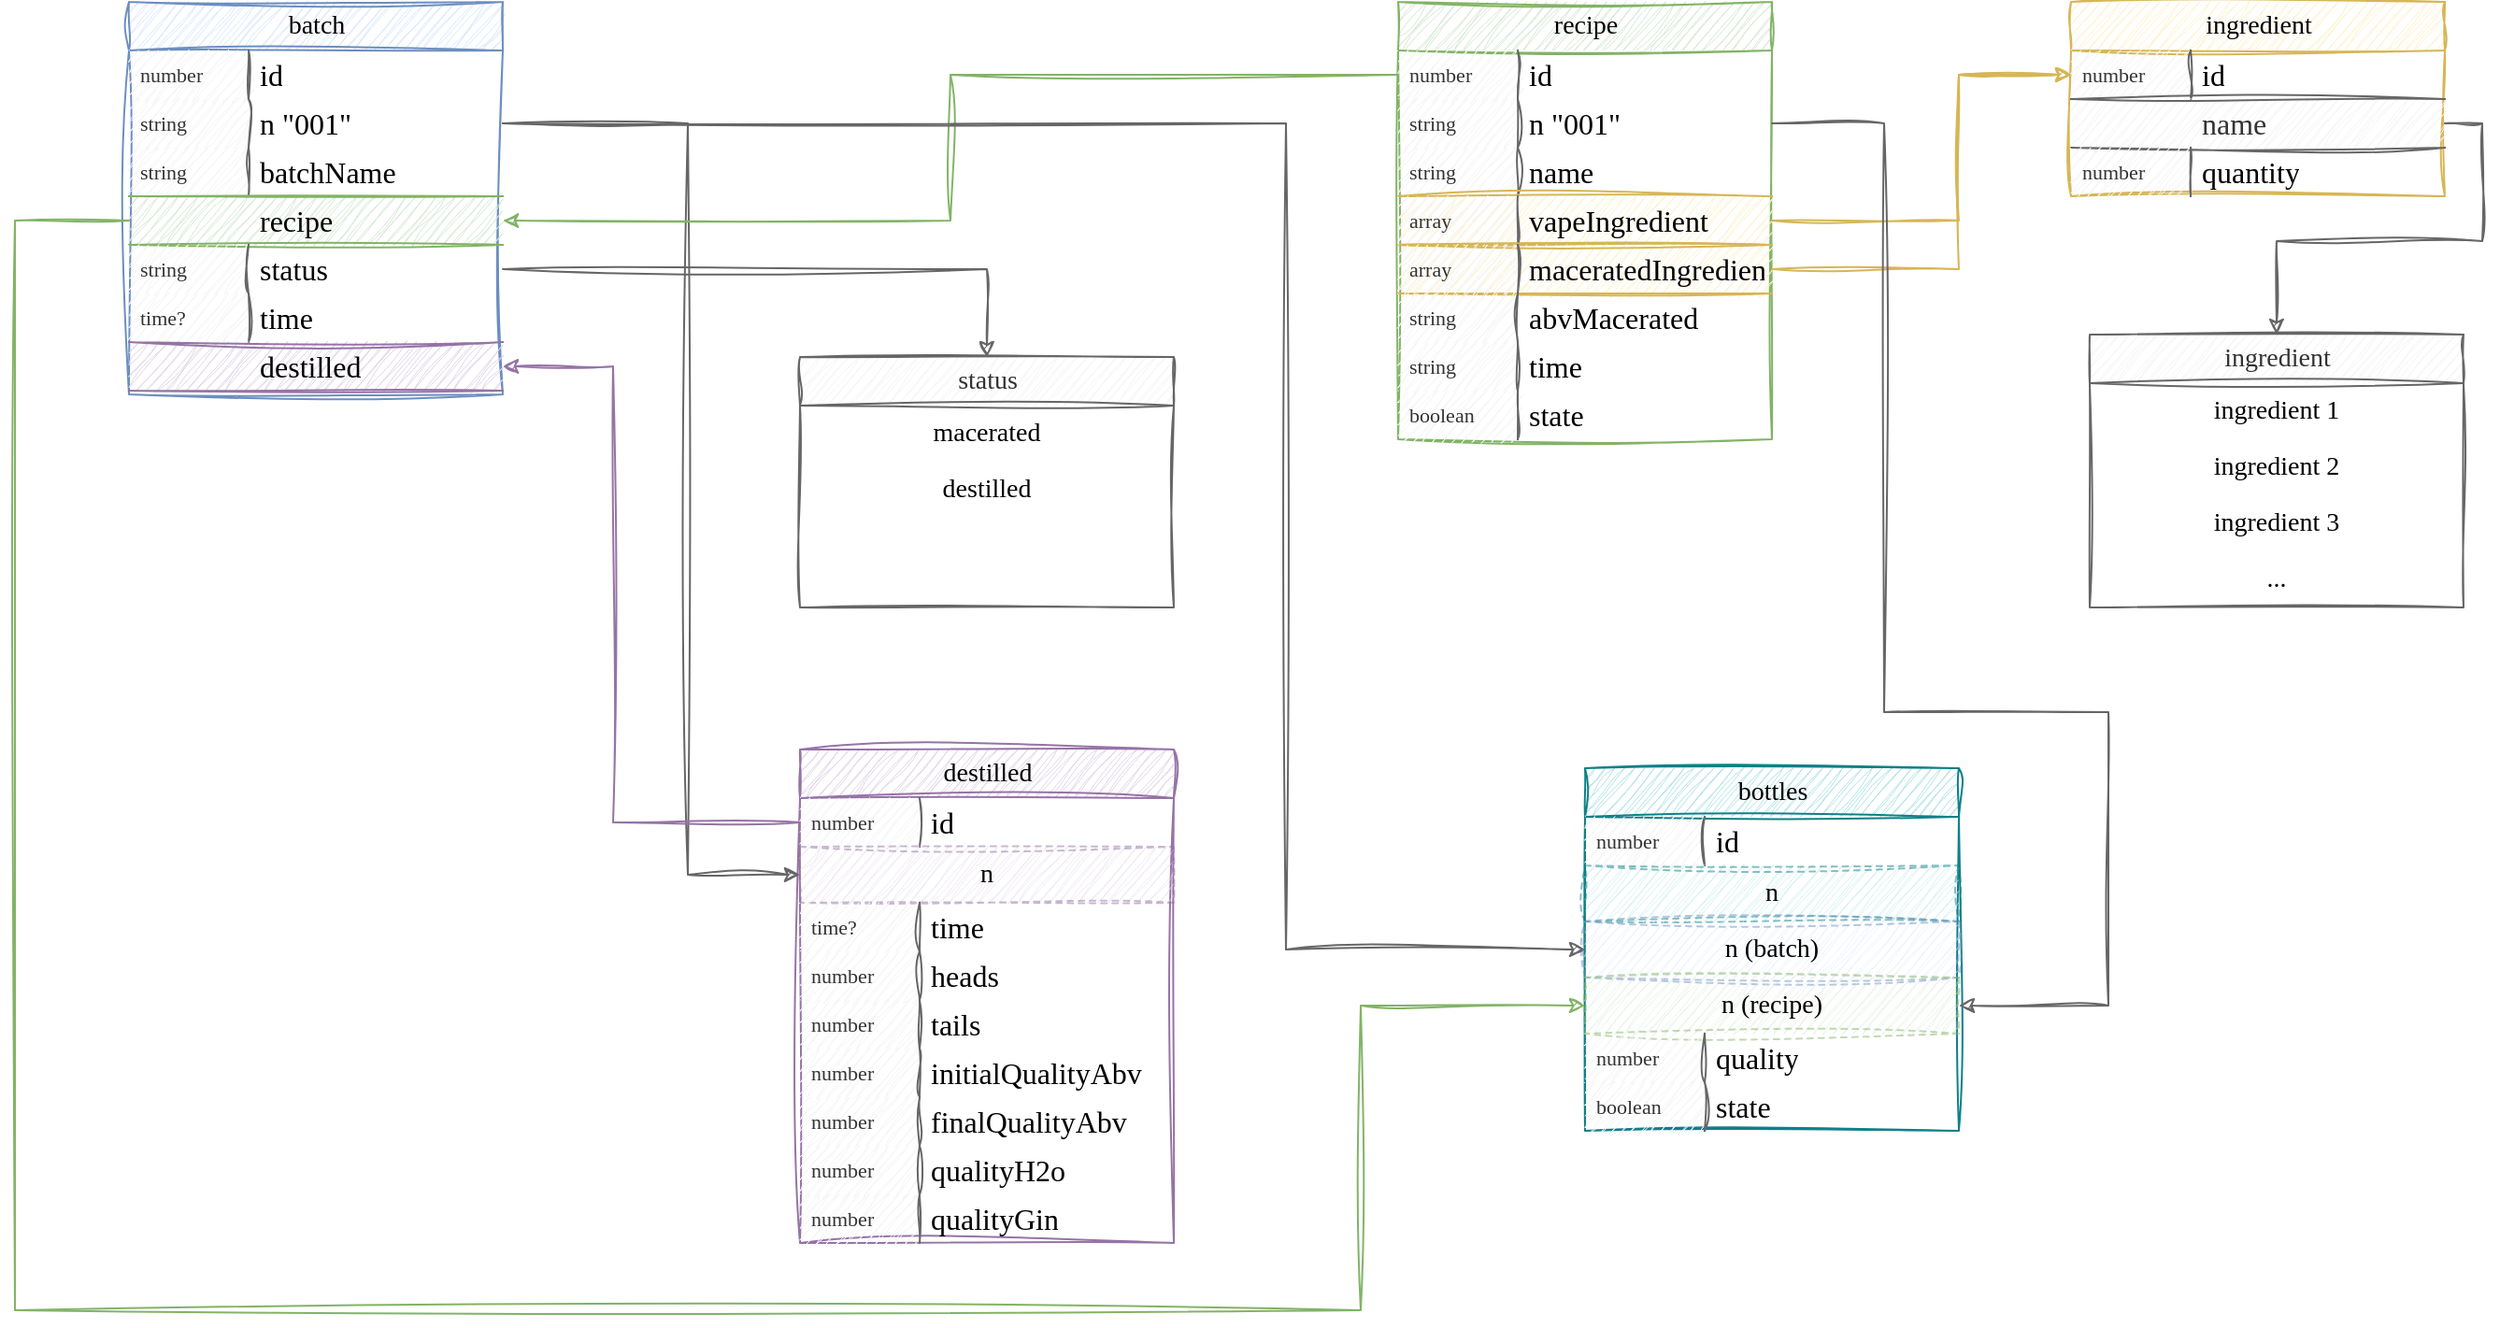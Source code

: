<mxfile version="26.0.16">
  <diagram id="C5RBs43oDa-KdzZeNtuy" name="Page-1">
    <mxGraphModel dx="860" dy="984" grid="1" gridSize="10" guides="1" tooltips="1" connect="1" arrows="1" fold="1" page="1" pageScale="1" pageWidth="827" pageHeight="1169" math="0" shadow="0">
      <root>
        <mxCell id="WIyWlLk6GJQsqaUBKTNV-0" />
        <mxCell id="WIyWlLk6GJQsqaUBKTNV-1" parent="WIyWlLk6GJQsqaUBKTNV-0" />
        <mxCell id="R3dYhYXS_AhfEF4NZ4IX-59" value="&lt;font face=&quot;Verdana&quot;&gt;batch&lt;/font&gt;" style="swimlane;html=1;fontStyle=0;childLayout=stackLayout;horizontal=1;startSize=26;fillColor=#dae8fc;horizontalStack=0;resizeParent=1;resizeLast=0;collapsible=1;marginBottom=0;swimlaneFillColor=#ffffff;align=center;rounded=0;shadow=0;comic=0;labelBackgroundColor=none;strokeWidth=1;fontFamily=Verdana;fontSize=14;strokeColor=#6c8ebf;sketch=1;curveFitting=1;jiggle=2;" vertex="1" parent="WIyWlLk6GJQsqaUBKTNV-1">
          <mxGeometry x="1041" y="160" width="200" height="210" as="geometry">
            <mxRectangle x="1230" y="328" width="80" height="30" as="alternateBounds" />
          </mxGeometry>
        </mxCell>
        <mxCell id="R3dYhYXS_AhfEF4NZ4IX-60" value="id" style="shape=partialRectangle;top=0;left=0;right=0;bottom=0;html=1;align=left;verticalAlign=middle;spacingLeft=68;spacingRight=4;whiteSpace=wrap;overflow=hidden;rotatable=0;points=[[0,0.5],[1,0.5]];portConstraint=eastwest;dropTarget=0;sketch=1;curveFitting=1;jiggle=2;fontSize=16;fontFamily=Verdana;fillColor=none;" vertex="1" parent="R3dYhYXS_AhfEF4NZ4IX-59">
          <mxGeometry y="26" width="200" height="26" as="geometry" />
        </mxCell>
        <mxCell id="R3dYhYXS_AhfEF4NZ4IX-61" value="number" style="shape=partialRectangle;top=0;left=0;bottom=0;html=1;fillColor=#f5f5f5;align=left;verticalAlign=middle;spacingLeft=4;spacingRight=4;whiteSpace=wrap;overflow=hidden;rotatable=0;points=[];portConstraint=eastwest;part=1;fontSize=11;sketch=1;curveFitting=1;jiggle=2;fontFamily=Verdana;fontColor=#333333;strokeColor=#666666;" vertex="1" connectable="0" parent="R3dYhYXS_AhfEF4NZ4IX-60">
          <mxGeometry width="64" height="26" as="geometry" />
        </mxCell>
        <mxCell id="R3dYhYXS_AhfEF4NZ4IX-87" value="n &quot;001&quot;" style="shape=partialRectangle;top=0;left=0;right=0;bottom=0;html=1;align=left;verticalAlign=middle;spacingLeft=68;spacingRight=4;whiteSpace=wrap;overflow=hidden;rotatable=0;points=[[0,0.5],[1,0.5]];portConstraint=eastwest;dropTarget=0;sketch=1;curveFitting=1;jiggle=2;fontSize=16;fontFamily=Verdana;fillColor=none;" vertex="1" parent="R3dYhYXS_AhfEF4NZ4IX-59">
          <mxGeometry y="52" width="200" height="26" as="geometry" />
        </mxCell>
        <mxCell id="R3dYhYXS_AhfEF4NZ4IX-88" value="string" style="shape=partialRectangle;top=0;left=0;bottom=0;html=1;fillColor=#f5f5f5;align=left;verticalAlign=middle;spacingLeft=4;spacingRight=4;whiteSpace=wrap;overflow=hidden;rotatable=0;points=[];portConstraint=eastwest;part=1;fontSize=11;sketch=1;curveFitting=1;jiggle=2;fontFamily=Verdana;fontColor=#333333;strokeColor=#666666;" vertex="1" connectable="0" parent="R3dYhYXS_AhfEF4NZ4IX-87">
          <mxGeometry width="64" height="26" as="geometry" />
        </mxCell>
        <mxCell id="R3dYhYXS_AhfEF4NZ4IX-104" value="batchName" style="shape=partialRectangle;top=0;left=0;right=0;bottom=0;html=1;align=left;verticalAlign=middle;spacingLeft=68;spacingRight=4;whiteSpace=wrap;overflow=hidden;rotatable=0;points=[[0,0.5],[1,0.5]];portConstraint=eastwest;dropTarget=0;sketch=1;curveFitting=1;jiggle=2;fontSize=16;fontFamily=Verdana;fillColor=none;" vertex="1" parent="R3dYhYXS_AhfEF4NZ4IX-59">
          <mxGeometry y="78" width="200" height="26" as="geometry" />
        </mxCell>
        <mxCell id="R3dYhYXS_AhfEF4NZ4IX-105" value="string" style="shape=partialRectangle;top=0;left=0;bottom=0;html=1;fillColor=#f5f5f5;align=left;verticalAlign=middle;spacingLeft=4;spacingRight=4;whiteSpace=wrap;overflow=hidden;rotatable=0;points=[];portConstraint=eastwest;part=1;fontSize=11;sketch=1;curveFitting=1;jiggle=2;fontFamily=Verdana;fontColor=#333333;strokeColor=#666666;" vertex="1" connectable="0" parent="R3dYhYXS_AhfEF4NZ4IX-104">
          <mxGeometry width="64" height="26" as="geometry" />
        </mxCell>
        <mxCell id="R3dYhYXS_AhfEF4NZ4IX-173" value="recipe" style="shape=partialRectangle;top=1;left=0;right=0;bottom=1;html=1;align=left;verticalAlign=middle;spacingLeft=68;spacingRight=4;whiteSpace=wrap;overflow=hidden;rotatable=0;points=[[0,0.5],[1,0.5]];portConstraint=eastwest;dropTarget=0;sketch=1;curveFitting=1;jiggle=2;fontSize=16;fontFamily=Verdana;fillColor=#d5e8d4;strokeColor=#82b366;strokeWidth=1;" vertex="1" parent="R3dYhYXS_AhfEF4NZ4IX-59">
          <mxGeometry y="104" width="200" height="26" as="geometry" />
        </mxCell>
        <mxCell id="R3dYhYXS_AhfEF4NZ4IX-100" value="status" style="shape=partialRectangle;top=0;left=0;right=0;bottom=0;html=1;align=left;verticalAlign=middle;spacingLeft=68;spacingRight=4;whiteSpace=wrap;overflow=hidden;rotatable=0;points=[[0,0.5],[1,0.5]];portConstraint=eastwest;dropTarget=0;sketch=1;curveFitting=1;jiggle=2;fontSize=16;fontFamily=Verdana;fillColor=none;" vertex="1" parent="R3dYhYXS_AhfEF4NZ4IX-59">
          <mxGeometry y="130" width="200" height="26" as="geometry" />
        </mxCell>
        <mxCell id="R3dYhYXS_AhfEF4NZ4IX-101" value="string" style="shape=partialRectangle;top=0;left=0;bottom=0;html=1;fillColor=#f5f5f5;align=left;verticalAlign=middle;spacingLeft=4;spacingRight=4;whiteSpace=wrap;overflow=hidden;rotatable=0;points=[];portConstraint=eastwest;part=1;fontSize=11;sketch=1;curveFitting=1;jiggle=2;fontFamily=Verdana;fontColor=#333333;strokeColor=#666666;" vertex="1" connectable="0" parent="R3dYhYXS_AhfEF4NZ4IX-100">
          <mxGeometry width="64" height="26" as="geometry" />
        </mxCell>
        <mxCell id="R3dYhYXS_AhfEF4NZ4IX-102" value="time" style="shape=partialRectangle;top=0;left=0;right=0;bottom=0;html=1;align=left;verticalAlign=middle;spacingLeft=68;spacingRight=4;whiteSpace=wrap;overflow=hidden;rotatable=0;points=[[0,0.5],[1,0.5]];portConstraint=eastwest;dropTarget=0;sketch=1;curveFitting=1;jiggle=2;fontSize=16;fontFamily=Verdana;fillColor=none;" vertex="1" parent="R3dYhYXS_AhfEF4NZ4IX-59">
          <mxGeometry y="156" width="200" height="26" as="geometry" />
        </mxCell>
        <mxCell id="R3dYhYXS_AhfEF4NZ4IX-103" value="time?" style="shape=partialRectangle;top=0;left=0;bottom=0;html=1;fillColor=#f5f5f5;align=left;verticalAlign=middle;spacingLeft=4;spacingRight=4;whiteSpace=wrap;overflow=hidden;rotatable=0;points=[];portConstraint=eastwest;part=1;fontSize=11;sketch=1;curveFitting=1;jiggle=2;fontFamily=Verdana;fontColor=#333333;strokeColor=#666666;" vertex="1" connectable="0" parent="R3dYhYXS_AhfEF4NZ4IX-102">
          <mxGeometry width="64" height="26" as="geometry" />
        </mxCell>
        <mxCell id="R3dYhYXS_AhfEF4NZ4IX-175" value="destilled" style="shape=partialRectangle;top=1;left=0;right=0;bottom=1;html=1;align=left;verticalAlign=middle;spacingLeft=68;spacingRight=4;whiteSpace=wrap;overflow=hidden;rotatable=0;points=[[0,0.5],[1,0.5]];portConstraint=eastwest;dropTarget=0;sketch=1;curveFitting=1;jiggle=2;fontSize=16;fontFamily=Verdana;fillColor=#e1d5e7;strokeColor=#9673a6;strokeWidth=1;" vertex="1" parent="R3dYhYXS_AhfEF4NZ4IX-59">
          <mxGeometry y="182" width="200" height="26" as="geometry" />
        </mxCell>
        <mxCell id="R3dYhYXS_AhfEF4NZ4IX-93" value="&lt;font face=&quot;Verdana&quot;&gt;recipe&lt;/font&gt;" style="swimlane;html=1;fontStyle=0;childLayout=stackLayout;horizontal=1;startSize=26;fillColor=#d5e8d4;horizontalStack=0;resizeParent=1;resizeLast=0;collapsible=1;marginBottom=0;swimlaneFillColor=#ffffff;align=center;rounded=0;shadow=0;comic=0;labelBackgroundColor=none;strokeWidth=1;fontFamily=Verdana;fontSize=14;strokeColor=#82b366;sketch=1;curveFitting=1;jiggle=2;" vertex="1" parent="WIyWlLk6GJQsqaUBKTNV-1">
          <mxGeometry x="1720" y="160" width="200" height="234" as="geometry">
            <mxRectangle x="1230" y="328" width="80" height="30" as="alternateBounds" />
          </mxGeometry>
        </mxCell>
        <mxCell id="R3dYhYXS_AhfEF4NZ4IX-94" value="id" style="shape=partialRectangle;top=0;left=0;right=0;bottom=0;html=1;align=left;verticalAlign=middle;spacingLeft=68;spacingRight=4;whiteSpace=wrap;overflow=hidden;rotatable=0;points=[[0,0.5],[1,0.5]];portConstraint=eastwest;dropTarget=0;sketch=1;curveFitting=1;jiggle=2;fontSize=16;fontFamily=Verdana;fillColor=none;" vertex="1" parent="R3dYhYXS_AhfEF4NZ4IX-93">
          <mxGeometry y="26" width="200" height="26" as="geometry" />
        </mxCell>
        <mxCell id="R3dYhYXS_AhfEF4NZ4IX-95" value="number" style="shape=partialRectangle;top=0;left=0;bottom=0;html=1;fillColor=#f5f5f5;align=left;verticalAlign=middle;spacingLeft=4;spacingRight=4;whiteSpace=wrap;overflow=hidden;rotatable=0;points=[];portConstraint=eastwest;part=1;fontSize=11;sketch=1;curveFitting=1;jiggle=2;fontFamily=Verdana;fontColor=#333333;strokeColor=#666666;" vertex="1" connectable="0" parent="R3dYhYXS_AhfEF4NZ4IX-94">
          <mxGeometry width="64" height="26" as="geometry" />
        </mxCell>
        <mxCell id="R3dYhYXS_AhfEF4NZ4IX-154" value="n &quot;001&quot;" style="shape=partialRectangle;top=0;left=0;right=0;bottom=0;html=1;align=left;verticalAlign=middle;spacingLeft=68;spacingRight=4;whiteSpace=wrap;overflow=hidden;rotatable=0;points=[[0,0.5],[1,0.5]];portConstraint=eastwest;dropTarget=0;sketch=1;curveFitting=1;jiggle=2;fontSize=16;fontFamily=Verdana;fillColor=none;" vertex="1" parent="R3dYhYXS_AhfEF4NZ4IX-93">
          <mxGeometry y="52" width="200" height="26" as="geometry" />
        </mxCell>
        <mxCell id="R3dYhYXS_AhfEF4NZ4IX-155" value="string" style="shape=partialRectangle;top=0;left=0;bottom=0;html=1;fillColor=#f5f5f5;align=left;verticalAlign=middle;spacingLeft=4;spacingRight=4;whiteSpace=wrap;overflow=hidden;rotatable=0;points=[];portConstraint=eastwest;part=1;fontSize=11;sketch=1;curveFitting=1;jiggle=2;fontFamily=Verdana;fontColor=#333333;strokeColor=#666666;" vertex="1" connectable="0" parent="R3dYhYXS_AhfEF4NZ4IX-154">
          <mxGeometry width="64" height="26" as="geometry" />
        </mxCell>
        <mxCell id="R3dYhYXS_AhfEF4NZ4IX-112" value="name" style="shape=partialRectangle;top=0;left=0;right=0;bottom=0;html=1;align=left;verticalAlign=middle;spacingLeft=68;spacingRight=4;whiteSpace=wrap;overflow=hidden;rotatable=0;points=[[0,0.5],[1,0.5]];portConstraint=eastwest;dropTarget=0;sketch=1;curveFitting=1;jiggle=2;fontSize=16;fontFamily=Verdana;fillColor=none;" vertex="1" parent="R3dYhYXS_AhfEF4NZ4IX-93">
          <mxGeometry y="78" width="200" height="26" as="geometry" />
        </mxCell>
        <mxCell id="R3dYhYXS_AhfEF4NZ4IX-113" value="string" style="shape=partialRectangle;top=0;left=0;bottom=0;html=1;fillColor=#f5f5f5;align=left;verticalAlign=middle;spacingLeft=4;spacingRight=4;whiteSpace=wrap;overflow=hidden;rotatable=0;points=[];portConstraint=eastwest;part=1;fontSize=11;sketch=1;curveFitting=1;jiggle=2;fontFamily=Verdana;fontColor=#333333;strokeColor=#666666;" vertex="1" connectable="0" parent="R3dYhYXS_AhfEF4NZ4IX-112">
          <mxGeometry width="64" height="26" as="geometry" />
        </mxCell>
        <mxCell id="R3dYhYXS_AhfEF4NZ4IX-114" value="vapeIngredient" style="shape=partialRectangle;top=1;left=0;right=0;bottom=1;html=1;align=left;verticalAlign=middle;spacingLeft=68;spacingRight=4;whiteSpace=wrap;overflow=hidden;rotatable=0;points=[[0,0.5],[1,0.5]];portConstraint=eastwest;dropTarget=0;sketch=1;curveFitting=1;jiggle=2;fontSize=16;fontFamily=Verdana;fillColor=#fff2cc;strokeColor=#d6b656;" vertex="1" parent="R3dYhYXS_AhfEF4NZ4IX-93">
          <mxGeometry y="104" width="200" height="26" as="geometry" />
        </mxCell>
        <mxCell id="R3dYhYXS_AhfEF4NZ4IX-115" value="array" style="shape=partialRectangle;top=0;left=0;bottom=0;html=1;fillColor=#f5f5f5;align=left;verticalAlign=middle;spacingLeft=4;spacingRight=4;whiteSpace=wrap;overflow=hidden;rotatable=0;points=[];portConstraint=eastwest;part=1;fontSize=11;sketch=1;curveFitting=1;jiggle=2;fontFamily=Verdana;fontColor=#333333;strokeColor=#666666;" vertex="1" connectable="0" parent="R3dYhYXS_AhfEF4NZ4IX-114">
          <mxGeometry width="64" height="26" as="geometry" />
        </mxCell>
        <mxCell id="R3dYhYXS_AhfEF4NZ4IX-119" value="maceratedIngredient" style="shape=partialRectangle;top=1;left=0;right=0;bottom=1;html=1;align=left;verticalAlign=middle;spacingLeft=68;spacingRight=4;whiteSpace=wrap;overflow=hidden;rotatable=0;points=[[0,0.5],[1,0.5]];portConstraint=eastwest;dropTarget=0;sketch=1;curveFitting=1;jiggle=2;fontSize=16;fontFamily=Verdana;fillColor=#fff2cc;strokeColor=#d6b656;" vertex="1" parent="R3dYhYXS_AhfEF4NZ4IX-93">
          <mxGeometry y="130" width="200" height="26" as="geometry" />
        </mxCell>
        <mxCell id="R3dYhYXS_AhfEF4NZ4IX-120" value="array" style="shape=partialRectangle;top=0;left=0;bottom=0;html=1;fillColor=#f5f5f5;align=left;verticalAlign=middle;spacingLeft=4;spacingRight=4;whiteSpace=wrap;overflow=hidden;rotatable=0;points=[];portConstraint=eastwest;part=1;fontSize=11;sketch=1;curveFitting=1;jiggle=2;fontFamily=Verdana;fontColor=#333333;strokeColor=#666666;" vertex="1" connectable="0" parent="R3dYhYXS_AhfEF4NZ4IX-119">
          <mxGeometry width="64" height="26" as="geometry" />
        </mxCell>
        <mxCell id="R3dYhYXS_AhfEF4NZ4IX-143" value="abvMacerated" style="shape=partialRectangle;top=0;left=0;right=0;bottom=0;html=1;align=left;verticalAlign=middle;spacingLeft=68;spacingRight=4;whiteSpace=wrap;overflow=hidden;rotatable=0;points=[[0,0.5],[1,0.5]];portConstraint=eastwest;dropTarget=0;sketch=1;curveFitting=1;jiggle=2;fontSize=16;fontFamily=Verdana;fillColor=none;" vertex="1" parent="R3dYhYXS_AhfEF4NZ4IX-93">
          <mxGeometry y="156" width="200" height="26" as="geometry" />
        </mxCell>
        <mxCell id="R3dYhYXS_AhfEF4NZ4IX-144" value="string" style="shape=partialRectangle;top=0;left=0;bottom=0;html=1;fillColor=#f5f5f5;align=left;verticalAlign=middle;spacingLeft=4;spacingRight=4;whiteSpace=wrap;overflow=hidden;rotatable=0;points=[];portConstraint=eastwest;part=1;fontSize=11;sketch=1;curveFitting=1;jiggle=2;fontFamily=Verdana;fontColor=#333333;strokeColor=#666666;" vertex="1" connectable="0" parent="R3dYhYXS_AhfEF4NZ4IX-143">
          <mxGeometry width="64" height="26" as="geometry" />
        </mxCell>
        <mxCell id="R3dYhYXS_AhfEF4NZ4IX-145" value="time" style="shape=partialRectangle;top=0;left=0;right=0;bottom=0;html=1;align=left;verticalAlign=middle;spacingLeft=68;spacingRight=4;whiteSpace=wrap;overflow=hidden;rotatable=0;points=[[0,0.5],[1,0.5]];portConstraint=eastwest;dropTarget=0;sketch=1;curveFitting=1;jiggle=2;fontSize=16;fontFamily=Verdana;fillColor=none;" vertex="1" parent="R3dYhYXS_AhfEF4NZ4IX-93">
          <mxGeometry y="182" width="200" height="26" as="geometry" />
        </mxCell>
        <mxCell id="R3dYhYXS_AhfEF4NZ4IX-146" value="string" style="shape=partialRectangle;top=0;left=0;bottom=0;html=1;fillColor=#f5f5f5;align=left;verticalAlign=middle;spacingLeft=4;spacingRight=4;whiteSpace=wrap;overflow=hidden;rotatable=0;points=[];portConstraint=eastwest;part=1;fontSize=11;sketch=1;curveFitting=1;jiggle=2;fontFamily=Verdana;fontColor=#333333;strokeColor=#666666;" vertex="1" connectable="0" parent="R3dYhYXS_AhfEF4NZ4IX-145">
          <mxGeometry width="64" height="26" as="geometry" />
        </mxCell>
        <mxCell id="R3dYhYXS_AhfEF4NZ4IX-149" value="state" style="shape=partialRectangle;top=0;left=0;right=0;bottom=0;html=1;align=left;verticalAlign=middle;spacingLeft=68;spacingRight=4;whiteSpace=wrap;overflow=hidden;rotatable=0;points=[[0,0.5],[1,0.5]];portConstraint=eastwest;dropTarget=0;sketch=1;curveFitting=1;jiggle=2;fontSize=16;fontFamily=Verdana;fillColor=none;" vertex="1" parent="R3dYhYXS_AhfEF4NZ4IX-93">
          <mxGeometry y="208" width="200" height="26" as="geometry" />
        </mxCell>
        <mxCell id="R3dYhYXS_AhfEF4NZ4IX-150" value="boolean" style="shape=partialRectangle;top=0;left=0;bottom=0;html=1;fillColor=#f5f5f5;align=left;verticalAlign=middle;spacingLeft=4;spacingRight=4;whiteSpace=wrap;overflow=hidden;rotatable=0;points=[];portConstraint=eastwest;part=1;fontSize=11;sketch=1;curveFitting=1;jiggle=2;fontFamily=Verdana;fontColor=#333333;strokeColor=#666666;" vertex="1" connectable="0" parent="R3dYhYXS_AhfEF4NZ4IX-149">
          <mxGeometry width="64" height="26" as="geometry" />
        </mxCell>
        <mxCell id="R3dYhYXS_AhfEF4NZ4IX-106" value="status" style="swimlane;html=1;fontStyle=0;childLayout=stackLayout;horizontal=1;startSize=26;fillColor=#f5f5f5;horizontalStack=0;resizeParent=1;resizeLast=0;collapsible=1;marginBottom=0;swimlaneFillColor=#ffffff;align=center;rounded=0;shadow=0;comic=0;labelBackgroundColor=none;strokeWidth=1;fontFamily=Verdana;fontSize=14;strokeColor=#666666;sketch=1;curveFitting=1;jiggle=2;fontColor=#333333;" vertex="1" parent="WIyWlLk6GJQsqaUBKTNV-1">
          <mxGeometry x="1400" y="350" width="200" height="134" as="geometry">
            <mxRectangle x="1230" y="328" width="80" height="30" as="alternateBounds" />
          </mxGeometry>
        </mxCell>
        <mxCell id="R3dYhYXS_AhfEF4NZ4IX-109" value="macerated" style="text;html=1;align=center;verticalAlign=middle;whiteSpace=wrap;rounded=0;fontFamily=Verdana;fontSize=14;fontStyle=0;labelBackgroundColor=none;sketch=1;curveFitting=1;jiggle=2;" vertex="1" parent="R3dYhYXS_AhfEF4NZ4IX-106">
          <mxGeometry y="26" width="200" height="30" as="geometry" />
        </mxCell>
        <mxCell id="R3dYhYXS_AhfEF4NZ4IX-110" value="destilled" style="text;html=1;align=center;verticalAlign=middle;whiteSpace=wrap;rounded=0;fontFamily=Verdana;fontSize=14;fontStyle=0;labelBackgroundColor=none;sketch=1;curveFitting=1;jiggle=2;" vertex="1" parent="R3dYhYXS_AhfEF4NZ4IX-106">
          <mxGeometry y="56" width="200" height="30" as="geometry" />
        </mxCell>
        <mxCell id="R3dYhYXS_AhfEF4NZ4IX-111" style="edgeStyle=orthogonalEdgeStyle;rounded=0;orthogonalLoop=1;jettySize=auto;html=1;fontFamily=Verdana;fontSize=14;fontColor=default;fontStyle=0;labelBackgroundColor=none;sketch=1;curveFitting=1;jiggle=2;entryX=0.5;entryY=0;entryDx=0;entryDy=0;fillColor=#f5f5f5;strokeColor=#666666;" edge="1" parent="WIyWlLk6GJQsqaUBKTNV-1" source="R3dYhYXS_AhfEF4NZ4IX-100" target="R3dYhYXS_AhfEF4NZ4IX-106">
          <mxGeometry relative="1" as="geometry" />
        </mxCell>
        <mxCell id="R3dYhYXS_AhfEF4NZ4IX-121" value="&lt;font face=&quot;Verdana&quot;&gt;ingredient&lt;/font&gt;" style="swimlane;html=1;fontStyle=0;childLayout=stackLayout;horizontal=1;startSize=26;fillColor=#fff2cc;horizontalStack=0;resizeParent=1;resizeLast=0;collapsible=1;marginBottom=0;swimlaneFillColor=#ffffff;align=center;rounded=0;shadow=0;comic=0;labelBackgroundColor=none;strokeWidth=1;fontFamily=Verdana;fontSize=14;strokeColor=#d6b656;sketch=1;curveFitting=1;jiggle=2;" vertex="1" parent="WIyWlLk6GJQsqaUBKTNV-1">
          <mxGeometry x="2080" y="160" width="200" height="104" as="geometry">
            <mxRectangle x="1230" y="328" width="80" height="30" as="alternateBounds" />
          </mxGeometry>
        </mxCell>
        <mxCell id="R3dYhYXS_AhfEF4NZ4IX-122" value="id" style="shape=partialRectangle;top=0;left=0;right=0;bottom=0;html=1;align=left;verticalAlign=middle;spacingLeft=68;spacingRight=4;whiteSpace=wrap;overflow=hidden;rotatable=0;points=[[0,0.5],[1,0.5]];portConstraint=eastwest;dropTarget=0;sketch=1;curveFitting=1;jiggle=2;fontSize=16;fontFamily=Verdana;fillColor=none;" vertex="1" parent="R3dYhYXS_AhfEF4NZ4IX-121">
          <mxGeometry y="26" width="200" height="26" as="geometry" />
        </mxCell>
        <mxCell id="R3dYhYXS_AhfEF4NZ4IX-123" value="number" style="shape=partialRectangle;top=0;left=0;bottom=0;html=1;fillColor=#f5f5f5;align=left;verticalAlign=middle;spacingLeft=4;spacingRight=4;whiteSpace=wrap;overflow=hidden;rotatable=0;points=[];portConstraint=eastwest;part=1;fontSize=11;sketch=1;curveFitting=1;jiggle=2;fontFamily=Verdana;fontColor=#333333;strokeColor=#666666;" vertex="1" connectable="0" parent="R3dYhYXS_AhfEF4NZ4IX-122">
          <mxGeometry width="64" height="26" as="geometry" />
        </mxCell>
        <mxCell id="R3dYhYXS_AhfEF4NZ4IX-124" value="name" style="shape=partialRectangle;top=1;left=0;right=0;bottom=1;html=1;align=left;verticalAlign=middle;spacingLeft=68;spacingRight=4;whiteSpace=wrap;overflow=hidden;rotatable=0;points=[[0,0.5],[1,0.5]];portConstraint=eastwest;dropTarget=0;sketch=1;curveFitting=1;jiggle=2;fontSize=16;fontFamily=Verdana;fillColor=#f5f5f5;strokeColor=#666666;fontColor=#333333;strokeWidth=1;" vertex="1" parent="R3dYhYXS_AhfEF4NZ4IX-121">
          <mxGeometry y="52" width="200" height="26" as="geometry" />
        </mxCell>
        <mxCell id="R3dYhYXS_AhfEF4NZ4IX-138" value="quantity" style="shape=partialRectangle;top=0;left=0;right=0;bottom=0;html=1;align=left;verticalAlign=middle;spacingLeft=68;spacingRight=4;whiteSpace=wrap;overflow=hidden;rotatable=0;points=[[0,0.5],[1,0.5]];portConstraint=eastwest;dropTarget=0;sketch=1;curveFitting=1;jiggle=2;fontSize=16;fontFamily=Verdana;fillColor=none;" vertex="1" parent="R3dYhYXS_AhfEF4NZ4IX-121">
          <mxGeometry y="78" width="200" height="26" as="geometry" />
        </mxCell>
        <mxCell id="R3dYhYXS_AhfEF4NZ4IX-139" value="number" style="shape=partialRectangle;top=0;left=0;bottom=0;html=1;fillColor=#f5f5f5;align=left;verticalAlign=middle;spacingLeft=4;spacingRight=4;whiteSpace=wrap;overflow=hidden;rotatable=0;points=[];portConstraint=eastwest;part=1;fontSize=11;sketch=1;curveFitting=1;jiggle=2;fontFamily=Verdana;fontColor=#333333;strokeColor=#666666;" vertex="1" connectable="0" parent="R3dYhYXS_AhfEF4NZ4IX-138">
          <mxGeometry width="64" height="26" as="geometry" />
        </mxCell>
        <mxCell id="R3dYhYXS_AhfEF4NZ4IX-132" value="ingredient" style="swimlane;html=1;fontStyle=0;childLayout=stackLayout;horizontal=1;startSize=26;fillColor=#f5f5f5;horizontalStack=0;resizeParent=1;resizeLast=0;collapsible=1;marginBottom=0;swimlaneFillColor=#ffffff;align=center;rounded=0;shadow=0;comic=0;labelBackgroundColor=none;strokeWidth=1;fontFamily=Verdana;fontSize=14;strokeColor=#666666;sketch=1;curveFitting=1;jiggle=2;fontColor=#333333;" vertex="1" parent="WIyWlLk6GJQsqaUBKTNV-1">
          <mxGeometry x="2090" y="338" width="200" height="146" as="geometry">
            <mxRectangle x="1230" y="328" width="80" height="30" as="alternateBounds" />
          </mxGeometry>
        </mxCell>
        <mxCell id="R3dYhYXS_AhfEF4NZ4IX-133" value="ingredient 1" style="text;html=1;align=center;verticalAlign=middle;whiteSpace=wrap;rounded=0;fontFamily=Verdana;fontSize=14;fontStyle=0;labelBackgroundColor=none;sketch=1;curveFitting=1;jiggle=2;" vertex="1" parent="R3dYhYXS_AhfEF4NZ4IX-132">
          <mxGeometry y="26" width="200" height="30" as="geometry" />
        </mxCell>
        <mxCell id="R3dYhYXS_AhfEF4NZ4IX-135" value="ingredient 2" style="text;html=1;align=center;verticalAlign=middle;whiteSpace=wrap;rounded=0;fontFamily=Verdana;fontSize=14;fontStyle=0;labelBackgroundColor=none;sketch=1;curveFitting=1;jiggle=2;" vertex="1" parent="R3dYhYXS_AhfEF4NZ4IX-132">
          <mxGeometry y="56" width="200" height="30" as="geometry" />
        </mxCell>
        <mxCell id="R3dYhYXS_AhfEF4NZ4IX-136" value="ingredient 3" style="text;html=1;align=center;verticalAlign=middle;whiteSpace=wrap;rounded=0;fontFamily=Verdana;fontSize=14;fontStyle=0;labelBackgroundColor=none;sketch=1;curveFitting=1;jiggle=2;" vertex="1" parent="R3dYhYXS_AhfEF4NZ4IX-132">
          <mxGeometry y="86" width="200" height="30" as="geometry" />
        </mxCell>
        <mxCell id="R3dYhYXS_AhfEF4NZ4IX-151" value="..." style="text;html=1;align=center;verticalAlign=middle;whiteSpace=wrap;rounded=0;fontFamily=Verdana;fontSize=14;fontStyle=0;labelBackgroundColor=none;sketch=1;curveFitting=1;jiggle=2;" vertex="1" parent="R3dYhYXS_AhfEF4NZ4IX-132">
          <mxGeometry y="116" width="200" height="30" as="geometry" />
        </mxCell>
        <mxCell id="R3dYhYXS_AhfEF4NZ4IX-140" style="edgeStyle=orthogonalEdgeStyle;rounded=0;orthogonalLoop=1;jettySize=auto;html=1;entryX=0;entryY=0.5;entryDx=0;entryDy=0;fontFamily=Verdana;fontSize=14;fontColor=default;fontStyle=0;labelBackgroundColor=none;sketch=1;curveFitting=1;jiggle=2;fillColor=#fff2cc;strokeColor=#d6b656;" edge="1" parent="WIyWlLk6GJQsqaUBKTNV-1" source="R3dYhYXS_AhfEF4NZ4IX-114" target="R3dYhYXS_AhfEF4NZ4IX-122">
          <mxGeometry relative="1" as="geometry">
            <Array as="points">
              <mxPoint x="2020" y="277" />
              <mxPoint x="2020" y="199" />
            </Array>
          </mxGeometry>
        </mxCell>
        <mxCell id="R3dYhYXS_AhfEF4NZ4IX-141" style="edgeStyle=orthogonalEdgeStyle;rounded=0;orthogonalLoop=1;jettySize=auto;html=1;fontFamily=Verdana;fontSize=14;fontColor=default;fontStyle=0;labelBackgroundColor=none;sketch=1;curveFitting=1;jiggle=2;fillColor=#fff2cc;strokeColor=#d6b656;" edge="1" parent="WIyWlLk6GJQsqaUBKTNV-1" source="R3dYhYXS_AhfEF4NZ4IX-119" target="R3dYhYXS_AhfEF4NZ4IX-122">
          <mxGeometry relative="1" as="geometry">
            <Array as="points">
              <mxPoint x="2020" y="303" />
              <mxPoint x="2020" y="199" />
            </Array>
          </mxGeometry>
        </mxCell>
        <mxCell id="R3dYhYXS_AhfEF4NZ4IX-142" style="edgeStyle=orthogonalEdgeStyle;rounded=0;orthogonalLoop=1;jettySize=auto;html=1;entryX=0.5;entryY=0;entryDx=0;entryDy=0;fontFamily=Verdana;fontSize=14;fontColor=default;fontStyle=0;labelBackgroundColor=none;sketch=1;curveFitting=1;jiggle=2;fillColor=#f5f5f5;strokeColor=#666666;" edge="1" parent="WIyWlLk6GJQsqaUBKTNV-1" source="R3dYhYXS_AhfEF4NZ4IX-124" target="R3dYhYXS_AhfEF4NZ4IX-132">
          <mxGeometry relative="1" as="geometry" />
        </mxCell>
        <mxCell id="R3dYhYXS_AhfEF4NZ4IX-157" value="destilled" style="swimlane;html=1;fontStyle=0;childLayout=stackLayout;horizontal=1;startSize=26;fillColor=#e1d5e7;horizontalStack=0;resizeParent=1;resizeLast=0;collapsible=1;marginBottom=0;swimlaneFillColor=#ffffff;align=center;rounded=0;shadow=0;comic=0;labelBackgroundColor=none;strokeWidth=1;fontFamily=Verdana;fontSize=14;strokeColor=#9673a6;sketch=1;curveFitting=1;jiggle=2;" vertex="1" parent="WIyWlLk6GJQsqaUBKTNV-1">
          <mxGeometry x="1400" y="560" width="200" height="264" as="geometry">
            <mxRectangle x="1230" y="328" width="80" height="30" as="alternateBounds" />
          </mxGeometry>
        </mxCell>
        <mxCell id="R3dYhYXS_AhfEF4NZ4IX-158" value="id" style="shape=partialRectangle;top=0;left=0;right=0;bottom=0;html=1;align=left;verticalAlign=middle;spacingLeft=68;spacingRight=4;whiteSpace=wrap;overflow=hidden;rotatable=0;points=[[0,0.5],[1,0.5]];portConstraint=eastwest;dropTarget=0;sketch=1;curveFitting=1;jiggle=2;fontSize=16;fontFamily=Verdana;fillColor=none;" vertex="1" parent="R3dYhYXS_AhfEF4NZ4IX-157">
          <mxGeometry y="26" width="200" height="26" as="geometry" />
        </mxCell>
        <mxCell id="R3dYhYXS_AhfEF4NZ4IX-159" value="number" style="shape=partialRectangle;top=0;left=0;bottom=0;html=1;fillColor=#f5f5f5;align=left;verticalAlign=middle;spacingLeft=4;spacingRight=4;whiteSpace=wrap;overflow=hidden;rotatable=0;points=[];portConstraint=eastwest;part=1;fontSize=11;sketch=1;curveFitting=1;jiggle=2;fontFamily=Verdana;fontColor=#333333;strokeColor=#666666;" vertex="1" connectable="0" parent="R3dYhYXS_AhfEF4NZ4IX-158">
          <mxGeometry width="64" height="26" as="geometry" />
        </mxCell>
        <mxCell id="R3dYhYXS_AhfEF4NZ4IX-164" value="n" style="text;html=1;align=center;verticalAlign=middle;whiteSpace=wrap;rounded=0;fontFamily=Verdana;fontSize=14;fontStyle=0;labelBackgroundColor=none;fillColor=#e1d5e7;strokeColor=#9673a6;sketch=1;curveFitting=1;jiggle=2;dashed=1;strokeWidth=1;opacity=50;" vertex="1" parent="R3dYhYXS_AhfEF4NZ4IX-157">
          <mxGeometry y="52" width="200" height="30" as="geometry" />
        </mxCell>
        <mxCell id="R3dYhYXS_AhfEF4NZ4IX-167" value="time" style="shape=partialRectangle;top=0;left=0;right=0;bottom=0;html=1;align=left;verticalAlign=middle;spacingLeft=68;spacingRight=4;whiteSpace=wrap;overflow=hidden;rotatable=0;points=[[0,0.5],[1,0.5]];portConstraint=eastwest;dropTarget=0;sketch=1;curveFitting=1;jiggle=2;fontSize=16;fontFamily=Verdana;fillColor=none;" vertex="1" parent="R3dYhYXS_AhfEF4NZ4IX-157">
          <mxGeometry y="82" width="200" height="26" as="geometry" />
        </mxCell>
        <mxCell id="R3dYhYXS_AhfEF4NZ4IX-168" value="time?" style="shape=partialRectangle;top=0;left=0;bottom=0;html=1;fillColor=#f5f5f5;align=left;verticalAlign=middle;spacingLeft=4;spacingRight=4;whiteSpace=wrap;overflow=hidden;rotatable=0;points=[];portConstraint=eastwest;part=1;fontSize=11;sketch=1;curveFitting=1;jiggle=2;fontFamily=Verdana;fontColor=#333333;strokeColor=#666666;" vertex="1" connectable="0" parent="R3dYhYXS_AhfEF4NZ4IX-167">
          <mxGeometry width="64" height="26" as="geometry" />
        </mxCell>
        <mxCell id="R3dYhYXS_AhfEF4NZ4IX-178" value="heads" style="shape=partialRectangle;top=0;left=0;right=0;bottom=0;html=1;align=left;verticalAlign=middle;spacingLeft=68;spacingRight=4;whiteSpace=wrap;overflow=hidden;rotatable=0;points=[[0,0.5],[1,0.5]];portConstraint=eastwest;dropTarget=0;sketch=1;curveFitting=1;jiggle=2;fontSize=16;fontFamily=Verdana;fillColor=none;" vertex="1" parent="R3dYhYXS_AhfEF4NZ4IX-157">
          <mxGeometry y="108" width="200" height="26" as="geometry" />
        </mxCell>
        <mxCell id="R3dYhYXS_AhfEF4NZ4IX-179" value="number" style="shape=partialRectangle;top=0;left=0;bottom=0;html=1;fillColor=#f5f5f5;align=left;verticalAlign=middle;spacingLeft=4;spacingRight=4;whiteSpace=wrap;overflow=hidden;rotatable=0;points=[];portConstraint=eastwest;part=1;fontSize=11;sketch=1;curveFitting=1;jiggle=2;fontFamily=Verdana;fontColor=#333333;strokeColor=#666666;" vertex="1" connectable="0" parent="R3dYhYXS_AhfEF4NZ4IX-178">
          <mxGeometry width="64" height="26" as="geometry" />
        </mxCell>
        <mxCell id="R3dYhYXS_AhfEF4NZ4IX-180" value="tails" style="shape=partialRectangle;top=0;left=0;right=0;bottom=0;html=1;align=left;verticalAlign=middle;spacingLeft=68;spacingRight=4;whiteSpace=wrap;overflow=hidden;rotatable=0;points=[[0,0.5],[1,0.5]];portConstraint=eastwest;dropTarget=0;sketch=1;curveFitting=1;jiggle=2;fontSize=16;fontFamily=Verdana;fillColor=none;" vertex="1" parent="R3dYhYXS_AhfEF4NZ4IX-157">
          <mxGeometry y="134" width="200" height="26" as="geometry" />
        </mxCell>
        <mxCell id="R3dYhYXS_AhfEF4NZ4IX-181" value="number" style="shape=partialRectangle;top=0;left=0;bottom=0;html=1;fillColor=#f5f5f5;align=left;verticalAlign=middle;spacingLeft=4;spacingRight=4;whiteSpace=wrap;overflow=hidden;rotatable=0;points=[];portConstraint=eastwest;part=1;fontSize=11;sketch=1;curveFitting=1;jiggle=2;fontFamily=Verdana;fontColor=#333333;strokeColor=#666666;" vertex="1" connectable="0" parent="R3dYhYXS_AhfEF4NZ4IX-180">
          <mxGeometry width="64" height="26" as="geometry" />
        </mxCell>
        <mxCell id="R3dYhYXS_AhfEF4NZ4IX-182" value="initialQualityAbv" style="shape=partialRectangle;top=0;left=0;right=0;bottom=0;html=1;align=left;verticalAlign=middle;spacingLeft=68;spacingRight=4;whiteSpace=wrap;overflow=hidden;rotatable=0;points=[[0,0.5],[1,0.5]];portConstraint=eastwest;dropTarget=0;sketch=1;curveFitting=1;jiggle=2;fontSize=16;fontFamily=Verdana;fillColor=none;" vertex="1" parent="R3dYhYXS_AhfEF4NZ4IX-157">
          <mxGeometry y="160" width="200" height="26" as="geometry" />
        </mxCell>
        <mxCell id="R3dYhYXS_AhfEF4NZ4IX-183" value="number" style="shape=partialRectangle;top=0;left=0;bottom=0;html=1;fillColor=#f5f5f5;align=left;verticalAlign=middle;spacingLeft=4;spacingRight=4;whiteSpace=wrap;overflow=hidden;rotatable=0;points=[];portConstraint=eastwest;part=1;fontSize=11;sketch=1;curveFitting=1;jiggle=2;fontFamily=Verdana;fontColor=#333333;strokeColor=#666666;" vertex="1" connectable="0" parent="R3dYhYXS_AhfEF4NZ4IX-182">
          <mxGeometry width="64" height="26" as="geometry" />
        </mxCell>
        <mxCell id="R3dYhYXS_AhfEF4NZ4IX-184" value="finalQualityAbv" style="shape=partialRectangle;top=0;left=0;right=0;bottom=0;html=1;align=left;verticalAlign=middle;spacingLeft=68;spacingRight=4;whiteSpace=wrap;overflow=hidden;rotatable=0;points=[[0,0.5],[1,0.5]];portConstraint=eastwest;dropTarget=0;sketch=1;curveFitting=1;jiggle=2;fontSize=16;fontFamily=Verdana;fillColor=none;" vertex="1" parent="R3dYhYXS_AhfEF4NZ4IX-157">
          <mxGeometry y="186" width="200" height="26" as="geometry" />
        </mxCell>
        <mxCell id="R3dYhYXS_AhfEF4NZ4IX-185" value="number" style="shape=partialRectangle;top=0;left=0;bottom=0;html=1;fillColor=#f5f5f5;align=left;verticalAlign=middle;spacingLeft=4;spacingRight=4;whiteSpace=wrap;overflow=hidden;rotatable=0;points=[];portConstraint=eastwest;part=1;fontSize=11;sketch=1;curveFitting=1;jiggle=2;fontFamily=Verdana;fontColor=#333333;strokeColor=#666666;" vertex="1" connectable="0" parent="R3dYhYXS_AhfEF4NZ4IX-184">
          <mxGeometry width="64" height="26" as="geometry" />
        </mxCell>
        <mxCell id="R3dYhYXS_AhfEF4NZ4IX-186" value="qualityH2o" style="shape=partialRectangle;top=0;left=0;right=0;bottom=0;html=1;align=left;verticalAlign=middle;spacingLeft=68;spacingRight=4;whiteSpace=wrap;overflow=hidden;rotatable=0;points=[[0,0.5],[1,0.5]];portConstraint=eastwest;dropTarget=0;sketch=1;curveFitting=1;jiggle=2;fontSize=16;fontFamily=Verdana;fillColor=none;" vertex="1" parent="R3dYhYXS_AhfEF4NZ4IX-157">
          <mxGeometry y="212" width="200" height="26" as="geometry" />
        </mxCell>
        <mxCell id="R3dYhYXS_AhfEF4NZ4IX-187" value="number" style="shape=partialRectangle;top=0;left=0;bottom=0;html=1;fillColor=#f5f5f5;align=left;verticalAlign=middle;spacingLeft=4;spacingRight=4;whiteSpace=wrap;overflow=hidden;rotatable=0;points=[];portConstraint=eastwest;part=1;fontSize=11;sketch=1;curveFitting=1;jiggle=2;fontFamily=Verdana;fontColor=#333333;strokeColor=#666666;" vertex="1" connectable="0" parent="R3dYhYXS_AhfEF4NZ4IX-186">
          <mxGeometry width="64" height="26" as="geometry" />
        </mxCell>
        <mxCell id="R3dYhYXS_AhfEF4NZ4IX-188" value="qualityGin" style="shape=partialRectangle;top=0;left=0;right=0;bottom=0;html=1;align=left;verticalAlign=middle;spacingLeft=68;spacingRight=4;whiteSpace=wrap;overflow=hidden;rotatable=0;points=[[0,0.5],[1,0.5]];portConstraint=eastwest;dropTarget=0;sketch=1;curveFitting=1;jiggle=2;fontSize=16;fontFamily=Verdana;fillColor=none;" vertex="1" parent="R3dYhYXS_AhfEF4NZ4IX-157">
          <mxGeometry y="238" width="200" height="26" as="geometry" />
        </mxCell>
        <mxCell id="R3dYhYXS_AhfEF4NZ4IX-189" value="number" style="shape=partialRectangle;top=0;left=0;bottom=0;html=1;fillColor=#f5f5f5;align=left;verticalAlign=middle;spacingLeft=4;spacingRight=4;whiteSpace=wrap;overflow=hidden;rotatable=0;points=[];portConstraint=eastwest;part=1;fontSize=11;sketch=1;curveFitting=1;jiggle=2;fontFamily=Verdana;fontColor=#333333;strokeColor=#666666;" vertex="1" connectable="0" parent="R3dYhYXS_AhfEF4NZ4IX-188">
          <mxGeometry width="64" height="26" as="geometry" />
        </mxCell>
        <mxCell id="R3dYhYXS_AhfEF4NZ4IX-172" style="edgeStyle=orthogonalEdgeStyle;shape=connector;rounded=0;sketch=1;jiggle=2;curveFitting=1;orthogonalLoop=1;jettySize=auto;html=1;entryX=0;entryY=0.5;entryDx=0;entryDy=0;strokeColor=#666666;align=center;verticalAlign=middle;fontFamily=Verdana;fontSize=14;fontColor=default;fontStyle=0;labelBackgroundColor=none;endArrow=classic;fillColor=#f5f5f5;" edge="1" parent="WIyWlLk6GJQsqaUBKTNV-1" source="R3dYhYXS_AhfEF4NZ4IX-87" target="R3dYhYXS_AhfEF4NZ4IX-164">
          <mxGeometry relative="1" as="geometry">
            <Array as="points">
              <mxPoint x="1340" y="225" />
              <mxPoint x="1340" y="627" />
            </Array>
          </mxGeometry>
        </mxCell>
        <mxCell id="R3dYhYXS_AhfEF4NZ4IX-208" value="bottles" style="swimlane;html=1;fontStyle=0;childLayout=stackLayout;horizontal=1;startSize=26;fillColor=#b0e3e6;horizontalStack=0;resizeParent=1;resizeLast=0;collapsible=1;marginBottom=0;swimlaneFillColor=#ffffff;align=center;rounded=0;shadow=0;comic=0;labelBackgroundColor=none;strokeWidth=1;fontFamily=Verdana;fontSize=14;strokeColor=#0e8088;sketch=1;curveFitting=1;jiggle=2;" vertex="1" parent="WIyWlLk6GJQsqaUBKTNV-1">
          <mxGeometry x="1820" y="570" width="200" height="194" as="geometry">
            <mxRectangle x="1230" y="328" width="80" height="30" as="alternateBounds" />
          </mxGeometry>
        </mxCell>
        <mxCell id="R3dYhYXS_AhfEF4NZ4IX-209" value="id" style="shape=partialRectangle;top=0;left=0;right=0;bottom=0;html=1;align=left;verticalAlign=middle;spacingLeft=68;spacingRight=4;whiteSpace=wrap;overflow=hidden;rotatable=0;points=[[0,0.5],[1,0.5]];portConstraint=eastwest;dropTarget=0;sketch=1;curveFitting=1;jiggle=2;fontSize=16;fontFamily=Verdana;fillColor=none;" vertex="1" parent="R3dYhYXS_AhfEF4NZ4IX-208">
          <mxGeometry y="26" width="200" height="26" as="geometry" />
        </mxCell>
        <mxCell id="R3dYhYXS_AhfEF4NZ4IX-210" value="number" style="shape=partialRectangle;top=0;left=0;bottom=0;html=1;fillColor=#f5f5f5;align=left;verticalAlign=middle;spacingLeft=4;spacingRight=4;whiteSpace=wrap;overflow=hidden;rotatable=0;points=[];portConstraint=eastwest;part=1;fontSize=11;sketch=1;curveFitting=1;jiggle=2;fontFamily=Verdana;fontColor=#333333;strokeColor=#666666;" vertex="1" connectable="0" parent="R3dYhYXS_AhfEF4NZ4IX-209">
          <mxGeometry width="64" height="26" as="geometry" />
        </mxCell>
        <mxCell id="R3dYhYXS_AhfEF4NZ4IX-211" value="n" style="text;html=1;align=center;verticalAlign=middle;whiteSpace=wrap;rounded=0;fontFamily=Verdana;fontSize=14;fontStyle=0;labelBackgroundColor=none;fillColor=#b0e3e6;strokeColor=#0e8088;sketch=1;curveFitting=1;jiggle=2;dashed=1;strokeWidth=1;opacity=50;" vertex="1" parent="R3dYhYXS_AhfEF4NZ4IX-208">
          <mxGeometry y="52" width="200" height="30" as="geometry" />
        </mxCell>
        <mxCell id="R3dYhYXS_AhfEF4NZ4IX-228" value="n (batch)" style="text;html=1;align=center;verticalAlign=middle;whiteSpace=wrap;rounded=0;fontFamily=Verdana;fontSize=14;fontStyle=0;labelBackgroundColor=none;fillColor=#dae8fc;strokeColor=#6c8ebf;sketch=1;curveFitting=1;jiggle=2;dashed=1;strokeWidth=1;opacity=50;" vertex="1" parent="R3dYhYXS_AhfEF4NZ4IX-208">
          <mxGeometry y="82" width="200" height="30" as="geometry" />
        </mxCell>
        <mxCell id="R3dYhYXS_AhfEF4NZ4IX-230" value="n (recipe)" style="text;html=1;align=center;verticalAlign=middle;whiteSpace=wrap;rounded=0;fontFamily=Verdana;fontSize=14;fontStyle=0;labelBackgroundColor=none;fillColor=#d5e8d4;strokeColor=#82b366;sketch=1;curveFitting=1;jiggle=2;dashed=1;strokeWidth=1;opacity=50;" vertex="1" parent="R3dYhYXS_AhfEF4NZ4IX-208">
          <mxGeometry y="112" width="200" height="30" as="geometry" />
        </mxCell>
        <mxCell id="R3dYhYXS_AhfEF4NZ4IX-233" value="quality" style="shape=partialRectangle;top=0;left=0;right=0;bottom=0;html=1;align=left;verticalAlign=middle;spacingLeft=68;spacingRight=4;whiteSpace=wrap;overflow=hidden;rotatable=0;points=[[0,0.5],[1,0.5]];portConstraint=eastwest;dropTarget=0;sketch=1;curveFitting=1;jiggle=2;fontSize=16;fontFamily=Verdana;fillColor=none;" vertex="1" parent="R3dYhYXS_AhfEF4NZ4IX-208">
          <mxGeometry y="142" width="200" height="26" as="geometry" />
        </mxCell>
        <mxCell id="R3dYhYXS_AhfEF4NZ4IX-234" value="number" style="shape=partialRectangle;top=0;left=0;bottom=0;html=1;fillColor=#f5f5f5;align=left;verticalAlign=middle;spacingLeft=4;spacingRight=4;whiteSpace=wrap;overflow=hidden;rotatable=0;points=[];portConstraint=eastwest;part=1;fontSize=11;sketch=1;curveFitting=1;jiggle=2;fontFamily=Verdana;fontColor=#333333;strokeColor=#666666;" vertex="1" connectable="0" parent="R3dYhYXS_AhfEF4NZ4IX-233">
          <mxGeometry width="64" height="26" as="geometry" />
        </mxCell>
        <mxCell id="R3dYhYXS_AhfEF4NZ4IX-235" value="state" style="shape=partialRectangle;top=0;left=0;right=0;bottom=0;html=1;align=left;verticalAlign=middle;spacingLeft=68;spacingRight=4;whiteSpace=wrap;overflow=hidden;rotatable=0;points=[[0,0.5],[1,0.5]];portConstraint=eastwest;dropTarget=0;sketch=1;curveFitting=1;jiggle=2;fontSize=16;fontFamily=Verdana;fillColor=none;" vertex="1" parent="R3dYhYXS_AhfEF4NZ4IX-208">
          <mxGeometry y="168" width="200" height="26" as="geometry" />
        </mxCell>
        <mxCell id="R3dYhYXS_AhfEF4NZ4IX-236" value="boolean" style="shape=partialRectangle;top=0;left=0;bottom=0;html=1;fillColor=#f5f5f5;align=left;verticalAlign=middle;spacingLeft=4;spacingRight=4;whiteSpace=wrap;overflow=hidden;rotatable=0;points=[];portConstraint=eastwest;part=1;fontSize=11;sketch=1;curveFitting=1;jiggle=2;fontFamily=Verdana;fontColor=#333333;strokeColor=#666666;" vertex="1" connectable="0" parent="R3dYhYXS_AhfEF4NZ4IX-235">
          <mxGeometry width="64" height="26" as="geometry" />
        </mxCell>
        <mxCell id="R3dYhYXS_AhfEF4NZ4IX-226" style="edgeStyle=orthogonalEdgeStyle;shape=connector;rounded=0;sketch=1;jiggle=2;curveFitting=1;orthogonalLoop=1;jettySize=auto;html=1;entryX=1;entryY=0.5;entryDx=0;entryDy=0;strokeColor=#82b366;align=center;verticalAlign=middle;fontFamily=Verdana;fontSize=14;fontColor=default;fontStyle=0;labelBackgroundColor=none;endArrow=classic;fillColor=#d5e8d4;" edge="1" parent="WIyWlLk6GJQsqaUBKTNV-1" source="R3dYhYXS_AhfEF4NZ4IX-94" target="R3dYhYXS_AhfEF4NZ4IX-173">
          <mxGeometry relative="1" as="geometry" />
        </mxCell>
        <mxCell id="R3dYhYXS_AhfEF4NZ4IX-227" style="edgeStyle=orthogonalEdgeStyle;shape=connector;rounded=0;sketch=1;jiggle=2;curveFitting=1;orthogonalLoop=1;jettySize=auto;html=1;entryX=1;entryY=0.5;entryDx=0;entryDy=0;strokeColor=#9673a6;align=center;verticalAlign=middle;fontFamily=Verdana;fontSize=14;fontColor=default;fontStyle=0;labelBackgroundColor=none;endArrow=classic;fillColor=#e1d5e7;" edge="1" parent="WIyWlLk6GJQsqaUBKTNV-1" source="R3dYhYXS_AhfEF4NZ4IX-158" target="R3dYhYXS_AhfEF4NZ4IX-175">
          <mxGeometry relative="1" as="geometry">
            <Array as="points">
              <mxPoint x="1300" y="599" />
              <mxPoint x="1300" y="355" />
            </Array>
          </mxGeometry>
        </mxCell>
        <mxCell id="R3dYhYXS_AhfEF4NZ4IX-229" style="edgeStyle=orthogonalEdgeStyle;shape=connector;rounded=0;sketch=1;jiggle=2;curveFitting=1;orthogonalLoop=1;jettySize=auto;html=1;entryX=0;entryY=0.5;entryDx=0;entryDy=0;strokeColor=#666666;align=center;verticalAlign=middle;fontFamily=Verdana;fontSize=14;fontColor=default;fontStyle=0;labelBackgroundColor=none;endArrow=classic;fillColor=#f5f5f5;" edge="1" parent="WIyWlLk6GJQsqaUBKTNV-1" source="R3dYhYXS_AhfEF4NZ4IX-87" target="R3dYhYXS_AhfEF4NZ4IX-228">
          <mxGeometry relative="1" as="geometry">
            <Array as="points">
              <mxPoint x="1660" y="225" />
              <mxPoint x="1660" y="667" />
            </Array>
          </mxGeometry>
        </mxCell>
        <mxCell id="R3dYhYXS_AhfEF4NZ4IX-231" style="edgeStyle=orthogonalEdgeStyle;shape=connector;rounded=0;sketch=1;jiggle=2;curveFitting=1;orthogonalLoop=1;jettySize=auto;html=1;entryX=0;entryY=0.5;entryDx=0;entryDy=0;strokeColor=#82b366;align=center;verticalAlign=middle;fontFamily=Verdana;fontSize=14;fontColor=default;fontStyle=0;labelBackgroundColor=none;endArrow=classic;fillColor=#d5e8d4;" edge="1" parent="WIyWlLk6GJQsqaUBKTNV-1" source="R3dYhYXS_AhfEF4NZ4IX-173" target="R3dYhYXS_AhfEF4NZ4IX-230">
          <mxGeometry relative="1" as="geometry">
            <Array as="points">
              <mxPoint x="980" y="277" />
              <mxPoint x="980" y="860" />
              <mxPoint x="1700" y="860" />
              <mxPoint x="1700" y="697" />
            </Array>
          </mxGeometry>
        </mxCell>
        <mxCell id="R3dYhYXS_AhfEF4NZ4IX-232" style="edgeStyle=orthogonalEdgeStyle;shape=connector;rounded=0;sketch=1;jiggle=2;curveFitting=1;orthogonalLoop=1;jettySize=auto;html=1;entryX=1;entryY=0.5;entryDx=0;entryDy=0;strokeColor=#666666;align=center;verticalAlign=middle;fontFamily=Verdana;fontSize=14;fontColor=default;fontStyle=0;labelBackgroundColor=none;endArrow=classic;fillColor=#f5f5f5;" edge="1" parent="WIyWlLk6GJQsqaUBKTNV-1" source="R3dYhYXS_AhfEF4NZ4IX-154" target="R3dYhYXS_AhfEF4NZ4IX-230">
          <mxGeometry relative="1" as="geometry">
            <Array as="points">
              <mxPoint x="1980" y="225" />
              <mxPoint x="1980" y="540" />
              <mxPoint x="2100" y="540" />
              <mxPoint x="2100" y="697" />
            </Array>
          </mxGeometry>
        </mxCell>
      </root>
    </mxGraphModel>
  </diagram>
</mxfile>

